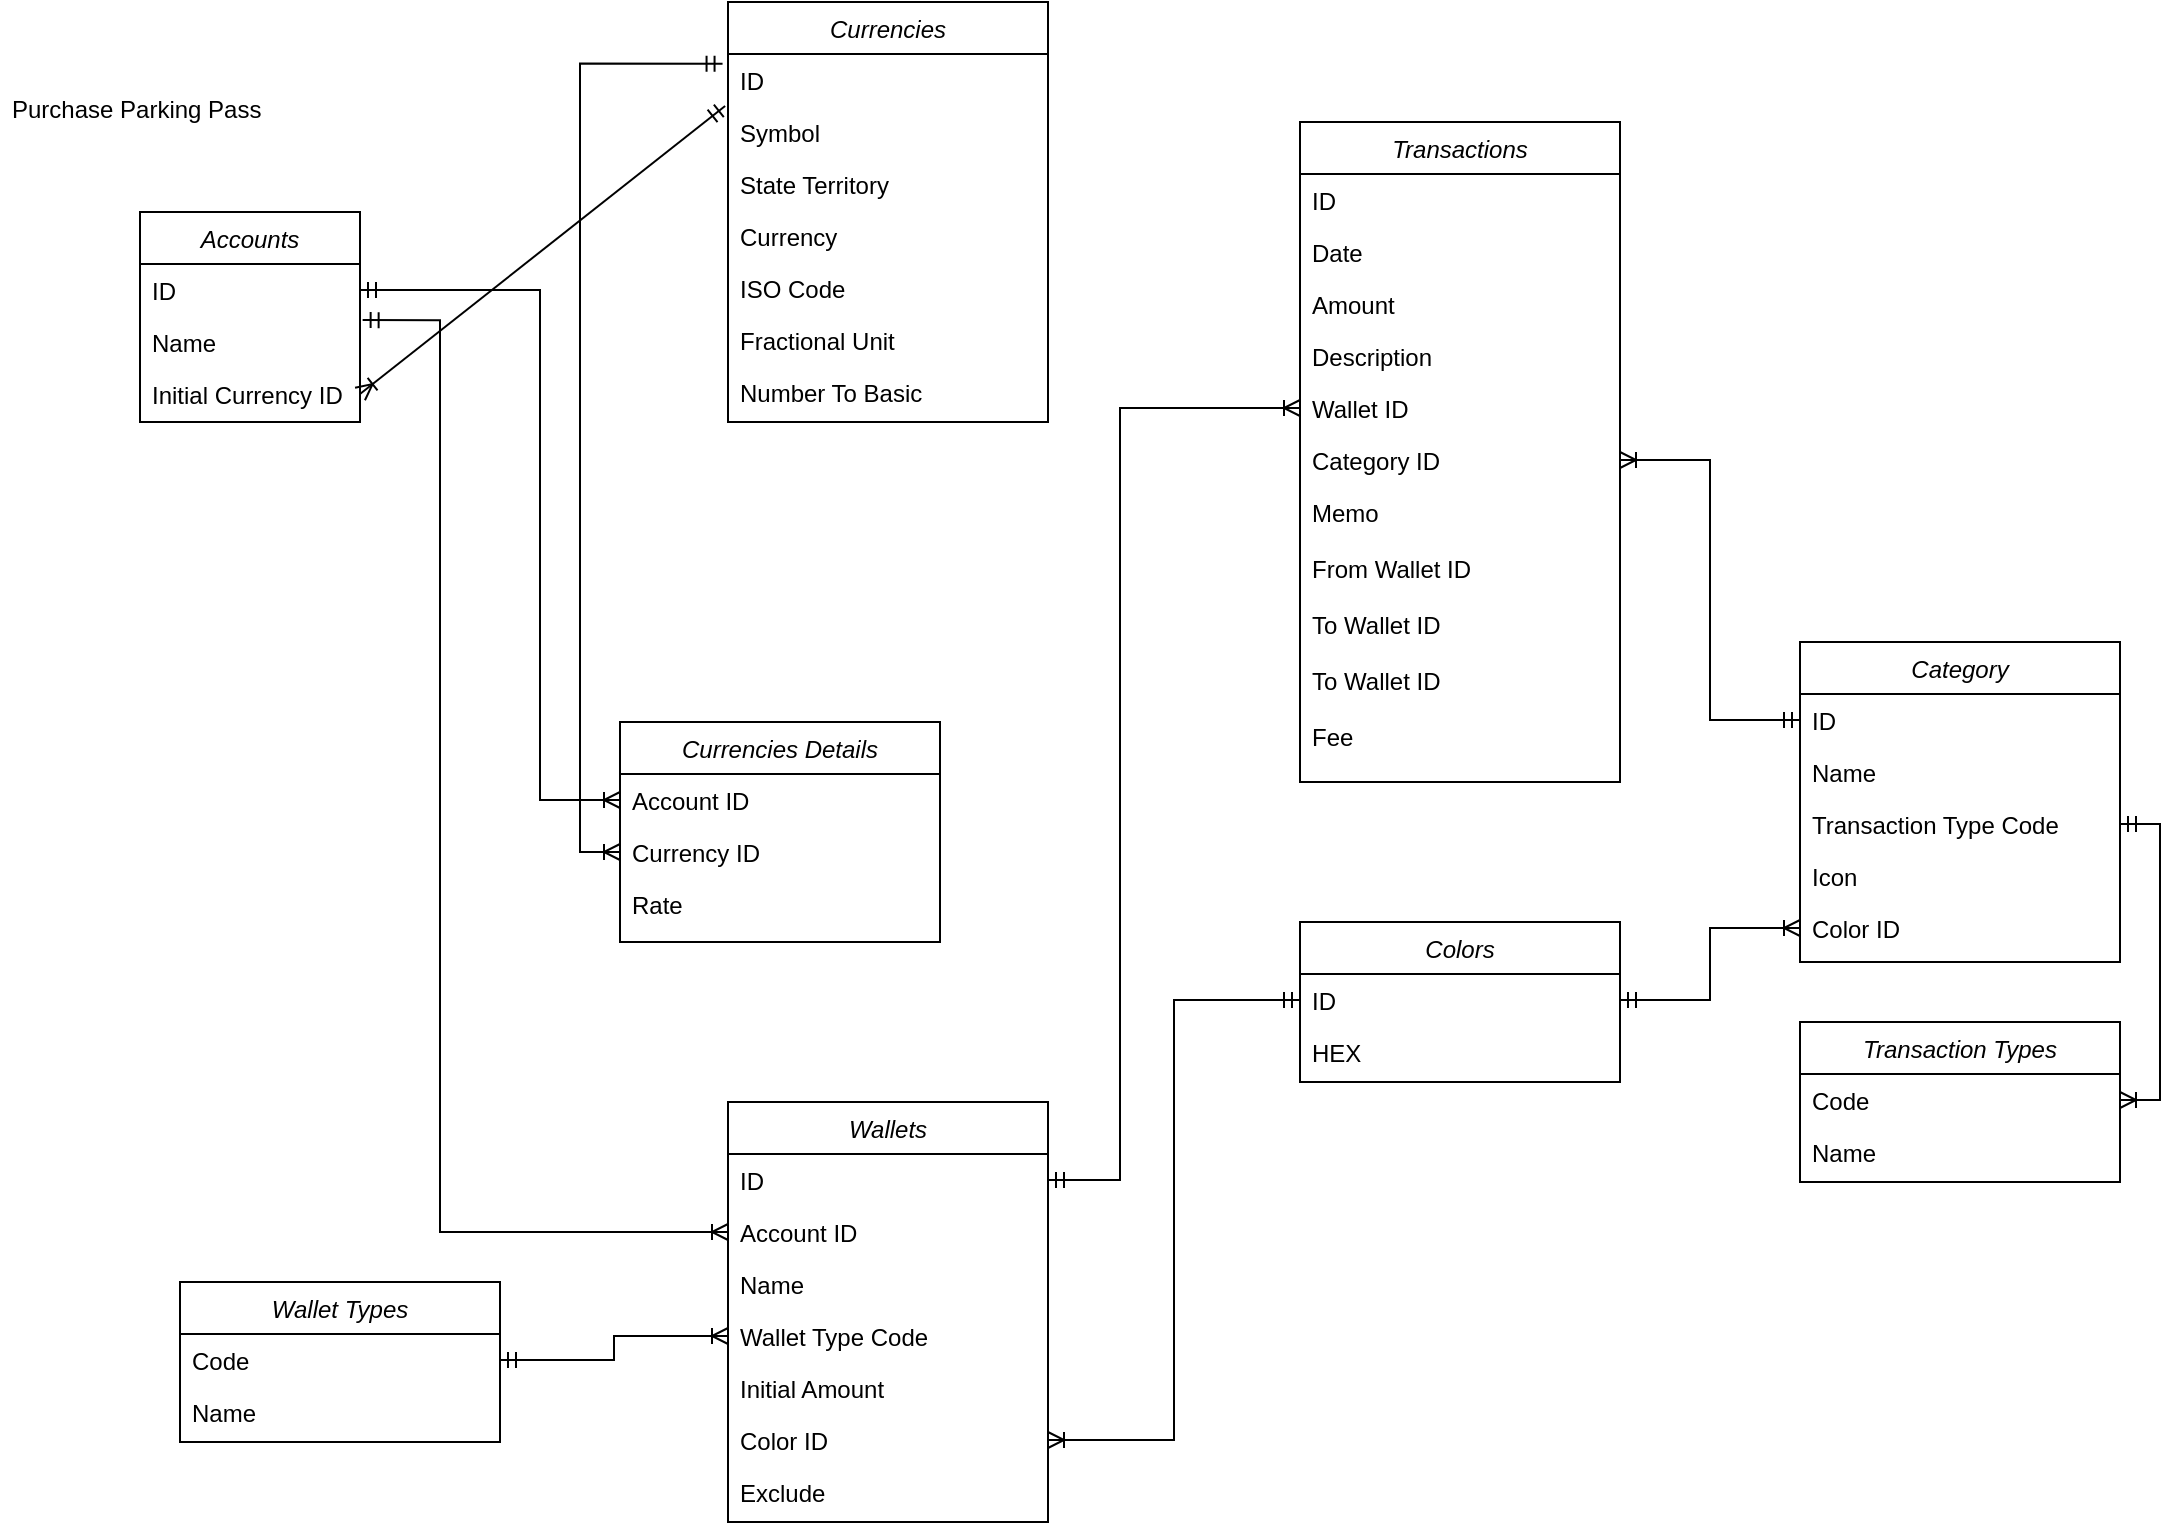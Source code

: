 <mxfile version="20.3.0" type="device"><diagram id="C5RBs43oDa-KdzZeNtuy" name="Page-1"><mxGraphModel dx="1031" dy="698" grid="1" gridSize="10" guides="1" tooltips="1" connect="1" arrows="1" fold="1" page="1" pageScale="1" pageWidth="827" pageHeight="1169" math="0" shadow="0"><root><mxCell id="WIyWlLk6GJQsqaUBKTNV-0"/><mxCell id="WIyWlLk6GJQsqaUBKTNV-1" parent="WIyWlLk6GJQsqaUBKTNV-0"/><mxCell id="zkfFHV4jXpPFQw0GAbJ--0" value="Currencies&#10;" style="swimlane;fontStyle=2;align=center;verticalAlign=top;childLayout=stackLayout;horizontal=1;startSize=26;horizontalStack=0;resizeParent=1;resizeLast=0;collapsible=1;marginBottom=0;rounded=0;shadow=0;strokeWidth=1;" parent="WIyWlLk6GJQsqaUBKTNV-1" vertex="1"><mxGeometry x="414" y="10" width="160" height="210" as="geometry"><mxRectangle x="230" y="140" width="160" height="26" as="alternateBounds"/></mxGeometry></mxCell><mxCell id="zkfFHV4jXpPFQw0GAbJ--1" value="ID" style="text;align=left;verticalAlign=top;spacingLeft=4;spacingRight=4;overflow=hidden;rotatable=0;points=[[0,0.5],[1,0.5]];portConstraint=eastwest;" parent="zkfFHV4jXpPFQw0GAbJ--0" vertex="1"><mxGeometry y="26" width="160" height="26" as="geometry"/></mxCell><mxCell id="zkfFHV4jXpPFQw0GAbJ--2" value="Symbol" style="text;align=left;verticalAlign=top;spacingLeft=4;spacingRight=4;overflow=hidden;rotatable=0;points=[[0,0.5],[1,0.5]];portConstraint=eastwest;rounded=0;shadow=0;html=0;" parent="zkfFHV4jXpPFQw0GAbJ--0" vertex="1"><mxGeometry y="52" width="160" height="26" as="geometry"/></mxCell><mxCell id="zkfFHV4jXpPFQw0GAbJ--3" value="State Territory" style="text;align=left;verticalAlign=top;spacingLeft=4;spacingRight=4;overflow=hidden;rotatable=0;points=[[0,0.5],[1,0.5]];portConstraint=eastwest;rounded=0;shadow=0;html=0;" parent="zkfFHV4jXpPFQw0GAbJ--0" vertex="1"><mxGeometry y="78" width="160" height="26" as="geometry"/></mxCell><mxCell id="y3tLPTbBt_VkTdbeAlVQ-5" value="Currency" style="text;align=left;verticalAlign=top;spacingLeft=4;spacingRight=4;overflow=hidden;rotatable=0;points=[[0,0.5],[1,0.5]];portConstraint=eastwest;rounded=0;shadow=0;html=0;" vertex="1" parent="zkfFHV4jXpPFQw0GAbJ--0"><mxGeometry y="104" width="160" height="26" as="geometry"/></mxCell><mxCell id="y3tLPTbBt_VkTdbeAlVQ-6" value="ISO Code" style="text;align=left;verticalAlign=top;spacingLeft=4;spacingRight=4;overflow=hidden;rotatable=0;points=[[0,0.5],[1,0.5]];portConstraint=eastwest;rounded=0;shadow=0;html=0;" vertex="1" parent="zkfFHV4jXpPFQw0GAbJ--0"><mxGeometry y="130" width="160" height="26" as="geometry"/></mxCell><mxCell id="y3tLPTbBt_VkTdbeAlVQ-7" value="Fractional Unit" style="text;align=left;verticalAlign=top;spacingLeft=4;spacingRight=4;overflow=hidden;rotatable=0;points=[[0,0.5],[1,0.5]];portConstraint=eastwest;rounded=0;shadow=0;html=0;" vertex="1" parent="zkfFHV4jXpPFQw0GAbJ--0"><mxGeometry y="156" width="160" height="26" as="geometry"/></mxCell><mxCell id="y3tLPTbBt_VkTdbeAlVQ-8" value="Number To Basic" style="text;align=left;verticalAlign=top;spacingLeft=4;spacingRight=4;overflow=hidden;rotatable=0;points=[[0,0.5],[1,0.5]];portConstraint=eastwest;rounded=0;shadow=0;html=0;" vertex="1" parent="zkfFHV4jXpPFQw0GAbJ--0"><mxGeometry y="182" width="160" height="26" as="geometry"/></mxCell><mxCell id="y3tLPTbBt_VkTdbeAlVQ-4" value="Purchase Parking Pass" style="text;align=left;verticalAlign=top;spacingLeft=4;spacingRight=4;overflow=hidden;rotatable=0;points=[[0,0.5],[1,0.5]];portConstraint=eastwest;" vertex="1" parent="WIyWlLk6GJQsqaUBKTNV-1"><mxGeometry x="50" y="50" width="160" height="40" as="geometry"/></mxCell><mxCell id="y3tLPTbBt_VkTdbeAlVQ-9" value="Wallets" style="swimlane;fontStyle=2;align=center;verticalAlign=top;childLayout=stackLayout;horizontal=1;startSize=26;horizontalStack=0;resizeParent=1;resizeLast=0;collapsible=1;marginBottom=0;rounded=0;shadow=0;strokeWidth=1;" vertex="1" parent="WIyWlLk6GJQsqaUBKTNV-1"><mxGeometry x="414" y="560" width="160" height="210" as="geometry"><mxRectangle x="230" y="140" width="160" height="26" as="alternateBounds"/></mxGeometry></mxCell><mxCell id="y3tLPTbBt_VkTdbeAlVQ-10" value="ID" style="text;align=left;verticalAlign=top;spacingLeft=4;spacingRight=4;overflow=hidden;rotatable=0;points=[[0,0.5],[1,0.5]];portConstraint=eastwest;" vertex="1" parent="y3tLPTbBt_VkTdbeAlVQ-9"><mxGeometry y="26" width="160" height="26" as="geometry"/></mxCell><mxCell id="y3tLPTbBt_VkTdbeAlVQ-11" value="Account ID" style="text;align=left;verticalAlign=top;spacingLeft=4;spacingRight=4;overflow=hidden;rotatable=0;points=[[0,0.5],[1,0.5]];portConstraint=eastwest;rounded=0;shadow=0;html=0;" vertex="1" parent="y3tLPTbBt_VkTdbeAlVQ-9"><mxGeometry y="52" width="160" height="26" as="geometry"/></mxCell><mxCell id="y3tLPTbBt_VkTdbeAlVQ-12" value="Name" style="text;align=left;verticalAlign=top;spacingLeft=4;spacingRight=4;overflow=hidden;rotatable=0;points=[[0,0.5],[1,0.5]];portConstraint=eastwest;rounded=0;shadow=0;html=0;" vertex="1" parent="y3tLPTbBt_VkTdbeAlVQ-9"><mxGeometry y="78" width="160" height="26" as="geometry"/></mxCell><mxCell id="y3tLPTbBt_VkTdbeAlVQ-13" value="Wallet Type Code" style="text;align=left;verticalAlign=top;spacingLeft=4;spacingRight=4;overflow=hidden;rotatable=0;points=[[0,0.5],[1,0.5]];portConstraint=eastwest;rounded=0;shadow=0;html=0;" vertex="1" parent="y3tLPTbBt_VkTdbeAlVQ-9"><mxGeometry y="104" width="160" height="26" as="geometry"/></mxCell><mxCell id="y3tLPTbBt_VkTdbeAlVQ-14" value="Initial Amount" style="text;align=left;verticalAlign=top;spacingLeft=4;spacingRight=4;overflow=hidden;rotatable=0;points=[[0,0.5],[1,0.5]];portConstraint=eastwest;rounded=0;shadow=0;html=0;" vertex="1" parent="y3tLPTbBt_VkTdbeAlVQ-9"><mxGeometry y="130" width="160" height="26" as="geometry"/></mxCell><mxCell id="y3tLPTbBt_VkTdbeAlVQ-15" value="Color ID" style="text;align=left;verticalAlign=top;spacingLeft=4;spacingRight=4;overflow=hidden;rotatable=0;points=[[0,0.5],[1,0.5]];portConstraint=eastwest;rounded=0;shadow=0;html=0;" vertex="1" parent="y3tLPTbBt_VkTdbeAlVQ-9"><mxGeometry y="156" width="160" height="26" as="geometry"/></mxCell><mxCell id="y3tLPTbBt_VkTdbeAlVQ-16" value="Exclude" style="text;align=left;verticalAlign=top;spacingLeft=4;spacingRight=4;overflow=hidden;rotatable=0;points=[[0,0.5],[1,0.5]];portConstraint=eastwest;rounded=0;shadow=0;html=0;" vertex="1" parent="y3tLPTbBt_VkTdbeAlVQ-9"><mxGeometry y="182" width="160" height="26" as="geometry"/></mxCell><mxCell id="y3tLPTbBt_VkTdbeAlVQ-17" value="Wallet Types" style="swimlane;fontStyle=2;align=center;verticalAlign=top;childLayout=stackLayout;horizontal=1;startSize=26;horizontalStack=0;resizeParent=1;resizeLast=0;collapsible=1;marginBottom=0;rounded=0;shadow=0;strokeWidth=1;" vertex="1" parent="WIyWlLk6GJQsqaUBKTNV-1"><mxGeometry x="140" y="650" width="160" height="80" as="geometry"><mxRectangle x="230" y="140" width="160" height="26" as="alternateBounds"/></mxGeometry></mxCell><mxCell id="y3tLPTbBt_VkTdbeAlVQ-18" value="Code" style="text;align=left;verticalAlign=top;spacingLeft=4;spacingRight=4;overflow=hidden;rotatable=0;points=[[0,0.5],[1,0.5]];portConstraint=eastwest;" vertex="1" parent="y3tLPTbBt_VkTdbeAlVQ-17"><mxGeometry y="26" width="160" height="26" as="geometry"/></mxCell><mxCell id="y3tLPTbBt_VkTdbeAlVQ-19" value="Name" style="text;align=left;verticalAlign=top;spacingLeft=4;spacingRight=4;overflow=hidden;rotatable=0;points=[[0,0.5],[1,0.5]];portConstraint=eastwest;rounded=0;shadow=0;html=0;" vertex="1" parent="y3tLPTbBt_VkTdbeAlVQ-17"><mxGeometry y="52" width="160" height="26" as="geometry"/></mxCell><mxCell id="y3tLPTbBt_VkTdbeAlVQ-25" value="Accounts" style="swimlane;fontStyle=2;align=center;verticalAlign=top;childLayout=stackLayout;horizontal=1;startSize=26;horizontalStack=0;resizeParent=1;resizeLast=0;collapsible=1;marginBottom=0;rounded=0;shadow=0;strokeWidth=1;" vertex="1" parent="WIyWlLk6GJQsqaUBKTNV-1"><mxGeometry x="120" y="115" width="110" height="105" as="geometry"><mxRectangle x="230" y="140" width="160" height="26" as="alternateBounds"/></mxGeometry></mxCell><mxCell id="y3tLPTbBt_VkTdbeAlVQ-26" value="ID" style="text;align=left;verticalAlign=top;spacingLeft=4;spacingRight=4;overflow=hidden;rotatable=0;points=[[0,0.5],[1,0.5]];portConstraint=eastwest;" vertex="1" parent="y3tLPTbBt_VkTdbeAlVQ-25"><mxGeometry y="26" width="110" height="26" as="geometry"/></mxCell><mxCell id="y3tLPTbBt_VkTdbeAlVQ-27" value="Name" style="text;align=left;verticalAlign=top;spacingLeft=4;spacingRight=4;overflow=hidden;rotatable=0;points=[[0,0.5],[1,0.5]];portConstraint=eastwest;rounded=0;shadow=0;html=0;" vertex="1" parent="y3tLPTbBt_VkTdbeAlVQ-25"><mxGeometry y="52" width="110" height="26" as="geometry"/></mxCell><mxCell id="y3tLPTbBt_VkTdbeAlVQ-101" value="Initial Currency ID&#10;" style="text;align=left;verticalAlign=top;spacingLeft=4;spacingRight=4;overflow=hidden;rotatable=0;points=[[0,0.5],[1,0.5]];portConstraint=eastwest;rounded=0;shadow=0;html=0;" vertex="1" parent="y3tLPTbBt_VkTdbeAlVQ-25"><mxGeometry y="78" width="110" height="26" as="geometry"/></mxCell><mxCell id="y3tLPTbBt_VkTdbeAlVQ-33" value="Category" style="swimlane;fontStyle=2;align=center;verticalAlign=top;childLayout=stackLayout;horizontal=1;startSize=26;horizontalStack=0;resizeParent=1;resizeLast=0;collapsible=1;marginBottom=0;rounded=0;shadow=0;strokeWidth=1;" vertex="1" parent="WIyWlLk6GJQsqaUBKTNV-1"><mxGeometry x="950" y="330" width="160" height="160" as="geometry"><mxRectangle x="230" y="140" width="160" height="26" as="alternateBounds"/></mxGeometry></mxCell><mxCell id="y3tLPTbBt_VkTdbeAlVQ-34" value="ID" style="text;align=left;verticalAlign=top;spacingLeft=4;spacingRight=4;overflow=hidden;rotatable=0;points=[[0,0.5],[1,0.5]];portConstraint=eastwest;" vertex="1" parent="y3tLPTbBt_VkTdbeAlVQ-33"><mxGeometry y="26" width="160" height="26" as="geometry"/></mxCell><mxCell id="y3tLPTbBt_VkTdbeAlVQ-35" value="Name" style="text;align=left;verticalAlign=top;spacingLeft=4;spacingRight=4;overflow=hidden;rotatable=0;points=[[0,0.5],[1,0.5]];portConstraint=eastwest;rounded=0;shadow=0;html=0;" vertex="1" parent="y3tLPTbBt_VkTdbeAlVQ-33"><mxGeometry y="52" width="160" height="26" as="geometry"/></mxCell><mxCell id="y3tLPTbBt_VkTdbeAlVQ-36" value="Transaction Type Code" style="text;align=left;verticalAlign=top;spacingLeft=4;spacingRight=4;overflow=hidden;rotatable=0;points=[[0,0.5],[1,0.5]];portConstraint=eastwest;rounded=0;shadow=0;html=0;" vertex="1" parent="y3tLPTbBt_VkTdbeAlVQ-33"><mxGeometry y="78" width="160" height="26" as="geometry"/></mxCell><mxCell id="y3tLPTbBt_VkTdbeAlVQ-37" value="Icon" style="text;align=left;verticalAlign=top;spacingLeft=4;spacingRight=4;overflow=hidden;rotatable=0;points=[[0,0.5],[1,0.5]];portConstraint=eastwest;rounded=0;shadow=0;html=0;" vertex="1" parent="y3tLPTbBt_VkTdbeAlVQ-33"><mxGeometry y="104" width="160" height="26" as="geometry"/></mxCell><mxCell id="y3tLPTbBt_VkTdbeAlVQ-38" value="Color ID" style="text;align=left;verticalAlign=top;spacingLeft=4;spacingRight=4;overflow=hidden;rotatable=0;points=[[0,0.5],[1,0.5]];portConstraint=eastwest;rounded=0;shadow=0;html=0;" vertex="1" parent="y3tLPTbBt_VkTdbeAlVQ-33"><mxGeometry y="130" width="160" height="26" as="geometry"/></mxCell><mxCell id="y3tLPTbBt_VkTdbeAlVQ-49" value="Colors" style="swimlane;fontStyle=2;align=center;verticalAlign=top;childLayout=stackLayout;horizontal=1;startSize=26;horizontalStack=0;resizeParent=1;resizeLast=0;collapsible=1;marginBottom=0;rounded=0;shadow=0;strokeWidth=1;" vertex="1" parent="WIyWlLk6GJQsqaUBKTNV-1"><mxGeometry x="700" y="470" width="160" height="80" as="geometry"><mxRectangle x="230" y="140" width="160" height="26" as="alternateBounds"/></mxGeometry></mxCell><mxCell id="y3tLPTbBt_VkTdbeAlVQ-50" value="ID" style="text;align=left;verticalAlign=top;spacingLeft=4;spacingRight=4;overflow=hidden;rotatable=0;points=[[0,0.5],[1,0.5]];portConstraint=eastwest;" vertex="1" parent="y3tLPTbBt_VkTdbeAlVQ-49"><mxGeometry y="26" width="160" height="26" as="geometry"/></mxCell><mxCell id="y3tLPTbBt_VkTdbeAlVQ-51" value="HEX" style="text;align=left;verticalAlign=top;spacingLeft=4;spacingRight=4;overflow=hidden;rotatable=0;points=[[0,0.5],[1,0.5]];portConstraint=eastwest;rounded=0;shadow=0;html=0;" vertex="1" parent="y3tLPTbBt_VkTdbeAlVQ-49"><mxGeometry y="52" width="160" height="26" as="geometry"/></mxCell><mxCell id="y3tLPTbBt_VkTdbeAlVQ-57" value="Transactions" style="swimlane;fontStyle=2;align=center;verticalAlign=top;childLayout=stackLayout;horizontal=1;startSize=26;horizontalStack=0;resizeParent=1;resizeLast=0;collapsible=1;marginBottom=0;rounded=0;shadow=0;strokeWidth=1;" vertex="1" parent="WIyWlLk6GJQsqaUBKTNV-1"><mxGeometry x="700" y="70" width="160" height="330" as="geometry"><mxRectangle x="230" y="140" width="160" height="26" as="alternateBounds"/></mxGeometry></mxCell><mxCell id="y3tLPTbBt_VkTdbeAlVQ-58" value="ID" style="text;align=left;verticalAlign=top;spacingLeft=4;spacingRight=4;overflow=hidden;rotatable=0;points=[[0,0.5],[1,0.5]];portConstraint=eastwest;" vertex="1" parent="y3tLPTbBt_VkTdbeAlVQ-57"><mxGeometry y="26" width="160" height="26" as="geometry"/></mxCell><mxCell id="y3tLPTbBt_VkTdbeAlVQ-59" value="Date" style="text;align=left;verticalAlign=top;spacingLeft=4;spacingRight=4;overflow=hidden;rotatable=0;points=[[0,0.5],[1,0.5]];portConstraint=eastwest;rounded=0;shadow=0;html=0;" vertex="1" parent="y3tLPTbBt_VkTdbeAlVQ-57"><mxGeometry y="52" width="160" height="26" as="geometry"/></mxCell><mxCell id="y3tLPTbBt_VkTdbeAlVQ-60" value="Amount" style="text;align=left;verticalAlign=top;spacingLeft=4;spacingRight=4;overflow=hidden;rotatable=0;points=[[0,0.5],[1,0.5]];portConstraint=eastwest;rounded=0;shadow=0;html=0;" vertex="1" parent="y3tLPTbBt_VkTdbeAlVQ-57"><mxGeometry y="78" width="160" height="26" as="geometry"/></mxCell><mxCell id="y3tLPTbBt_VkTdbeAlVQ-61" value="Description" style="text;align=left;verticalAlign=top;spacingLeft=4;spacingRight=4;overflow=hidden;rotatable=0;points=[[0,0.5],[1,0.5]];portConstraint=eastwest;rounded=0;shadow=0;html=0;" vertex="1" parent="y3tLPTbBt_VkTdbeAlVQ-57"><mxGeometry y="104" width="160" height="26" as="geometry"/></mxCell><mxCell id="y3tLPTbBt_VkTdbeAlVQ-63" value="Wallet ID" style="text;align=left;verticalAlign=top;spacingLeft=4;spacingRight=4;overflow=hidden;rotatable=0;points=[[0,0.5],[1,0.5]];portConstraint=eastwest;rounded=0;shadow=0;html=0;" vertex="1" parent="y3tLPTbBt_VkTdbeAlVQ-57"><mxGeometry y="130" width="160" height="26" as="geometry"/></mxCell><mxCell id="y3tLPTbBt_VkTdbeAlVQ-62" value="Category ID" style="text;align=left;verticalAlign=top;spacingLeft=4;spacingRight=4;overflow=hidden;rotatable=0;points=[[0,0.5],[1,0.5]];portConstraint=eastwest;rounded=0;shadow=0;html=0;" vertex="1" parent="y3tLPTbBt_VkTdbeAlVQ-57"><mxGeometry y="156" width="160" height="26" as="geometry"/></mxCell><mxCell id="y3tLPTbBt_VkTdbeAlVQ-64" value="Memo" style="text;align=left;verticalAlign=top;spacingLeft=4;spacingRight=4;overflow=hidden;rotatable=0;points=[[0,0.5],[1,0.5]];portConstraint=eastwest;rounded=0;shadow=0;html=0;" vertex="1" parent="y3tLPTbBt_VkTdbeAlVQ-57"><mxGeometry y="182" width="160" height="28" as="geometry"/></mxCell><mxCell id="y3tLPTbBt_VkTdbeAlVQ-65" value="From Wallet ID" style="text;align=left;verticalAlign=top;spacingLeft=4;spacingRight=4;overflow=hidden;rotatable=0;points=[[0,0.5],[1,0.5]];portConstraint=eastwest;rounded=0;shadow=0;html=0;" vertex="1" parent="y3tLPTbBt_VkTdbeAlVQ-57"><mxGeometry y="210" width="160" height="28" as="geometry"/></mxCell><mxCell id="y3tLPTbBt_VkTdbeAlVQ-66" value="To Wallet ID" style="text;align=left;verticalAlign=top;spacingLeft=4;spacingRight=4;overflow=hidden;rotatable=0;points=[[0,0.5],[1,0.5]];portConstraint=eastwest;rounded=0;shadow=0;html=0;" vertex="1" parent="y3tLPTbBt_VkTdbeAlVQ-57"><mxGeometry y="238" width="160" height="28" as="geometry"/></mxCell><mxCell id="y3tLPTbBt_VkTdbeAlVQ-74" value="To Wallet ID" style="text;align=left;verticalAlign=top;spacingLeft=4;spacingRight=4;overflow=hidden;rotatable=0;points=[[0,0.5],[1,0.5]];portConstraint=eastwest;rounded=0;shadow=0;html=0;" vertex="1" parent="y3tLPTbBt_VkTdbeAlVQ-57"><mxGeometry y="266" width="160" height="28" as="geometry"/></mxCell><mxCell id="y3tLPTbBt_VkTdbeAlVQ-81" value="Fee" style="text;align=left;verticalAlign=top;spacingLeft=4;spacingRight=4;overflow=hidden;rotatable=0;points=[[0,0.5],[1,0.5]];portConstraint=eastwest;rounded=0;shadow=0;html=0;" vertex="1" parent="y3tLPTbBt_VkTdbeAlVQ-57"><mxGeometry y="294" width="160" height="28" as="geometry"/></mxCell><mxCell id="y3tLPTbBt_VkTdbeAlVQ-76" value="Transaction Types" style="swimlane;fontStyle=2;align=center;verticalAlign=top;childLayout=stackLayout;horizontal=1;startSize=26;horizontalStack=0;resizeParent=1;resizeLast=0;collapsible=1;marginBottom=0;rounded=0;shadow=0;strokeWidth=1;" vertex="1" parent="WIyWlLk6GJQsqaUBKTNV-1"><mxGeometry x="950" y="520" width="160" height="80" as="geometry"><mxRectangle x="230" y="140" width="160" height="26" as="alternateBounds"/></mxGeometry></mxCell><mxCell id="y3tLPTbBt_VkTdbeAlVQ-77" value="Code" style="text;align=left;verticalAlign=top;spacingLeft=4;spacingRight=4;overflow=hidden;rotatable=0;points=[[0,0.5],[1,0.5]];portConstraint=eastwest;" vertex="1" parent="y3tLPTbBt_VkTdbeAlVQ-76"><mxGeometry y="26" width="160" height="26" as="geometry"/></mxCell><mxCell id="y3tLPTbBt_VkTdbeAlVQ-78" value="Name" style="text;align=left;verticalAlign=top;spacingLeft=4;spacingRight=4;overflow=hidden;rotatable=0;points=[[0,0.5],[1,0.5]];portConstraint=eastwest;rounded=0;shadow=0;html=0;" vertex="1" parent="y3tLPTbBt_VkTdbeAlVQ-76"><mxGeometry y="52" width="160" height="26" as="geometry"/></mxCell><mxCell id="y3tLPTbBt_VkTdbeAlVQ-94" value="" style="edgeStyle=elbowEdgeStyle;fontSize=12;html=1;endArrow=ERoneToMany;startArrow=ERmandOne;rounded=0;exitX=1;exitY=0.5;exitDx=0;exitDy=0;entryX=1;entryY=0.5;entryDx=0;entryDy=0;" edge="1" parent="WIyWlLk6GJQsqaUBKTNV-1" source="y3tLPTbBt_VkTdbeAlVQ-36" target="y3tLPTbBt_VkTdbeAlVQ-77"><mxGeometry width="100" height="100" relative="1" as="geometry"><mxPoint x="520" y="710" as="sourcePoint"/><mxPoint x="620" y="610" as="targetPoint"/><Array as="points"><mxPoint x="1130" y="520"/></Array></mxGeometry></mxCell><mxCell id="y3tLPTbBt_VkTdbeAlVQ-95" value="Currencies Details&#10;" style="swimlane;fontStyle=2;align=center;verticalAlign=top;childLayout=stackLayout;horizontal=1;startSize=26;horizontalStack=0;resizeParent=1;resizeLast=0;collapsible=1;marginBottom=0;rounded=0;shadow=0;strokeWidth=1;" vertex="1" parent="WIyWlLk6GJQsqaUBKTNV-1"><mxGeometry x="360" y="370" width="160" height="110" as="geometry"><mxRectangle x="230" y="140" width="160" height="26" as="alternateBounds"/></mxGeometry></mxCell><mxCell id="y3tLPTbBt_VkTdbeAlVQ-96" value="Account ID" style="text;align=left;verticalAlign=top;spacingLeft=4;spacingRight=4;overflow=hidden;rotatable=0;points=[[0,0.5],[1,0.5]];portConstraint=eastwest;" vertex="1" parent="y3tLPTbBt_VkTdbeAlVQ-95"><mxGeometry y="26" width="160" height="26" as="geometry"/></mxCell><mxCell id="y3tLPTbBt_VkTdbeAlVQ-98" value="Currency ID" style="text;align=left;verticalAlign=top;spacingLeft=4;spacingRight=4;overflow=hidden;rotatable=0;points=[[0,0.5],[1,0.5]];portConstraint=eastwest;rounded=0;shadow=0;html=0;" vertex="1" parent="y3tLPTbBt_VkTdbeAlVQ-95"><mxGeometry y="52" width="160" height="26" as="geometry"/></mxCell><mxCell id="y3tLPTbBt_VkTdbeAlVQ-97" value="Rate" style="text;align=left;verticalAlign=top;spacingLeft=4;spacingRight=4;overflow=hidden;rotatable=0;points=[[0,0.5],[1,0.5]];portConstraint=eastwest;rounded=0;shadow=0;html=0;" vertex="1" parent="y3tLPTbBt_VkTdbeAlVQ-95"><mxGeometry y="78" width="160" height="26" as="geometry"/></mxCell><mxCell id="y3tLPTbBt_VkTdbeAlVQ-89" value="" style="fontSize=12;html=1;endArrow=ERoneToMany;startArrow=ERmandOne;rounded=0;elbow=vertical;entryX=0;entryY=0.5;entryDx=0;entryDy=0;exitX=1.012;exitY=0.079;exitDx=0;exitDy=0;edgeStyle=orthogonalEdgeStyle;exitPerimeter=0;" edge="1" parent="WIyWlLk6GJQsqaUBKTNV-1" source="y3tLPTbBt_VkTdbeAlVQ-27" target="y3tLPTbBt_VkTdbeAlVQ-11"><mxGeometry width="100" height="100" relative="1" as="geometry"><mxPoint x="190" y="350" as="sourcePoint"/><mxPoint x="290" y="250" as="targetPoint"/><Array as="points"><mxPoint x="270" y="169"/><mxPoint x="270" y="625"/></Array></mxGeometry></mxCell><mxCell id="y3tLPTbBt_VkTdbeAlVQ-91" value="" style="fontSize=12;html=1;endArrow=ERoneToMany;startArrow=ERmandOne;rounded=0;elbow=vertical;entryX=0;entryY=0.5;entryDx=0;entryDy=0;exitX=1;exitY=0.5;exitDx=0;exitDy=0;edgeStyle=orthogonalEdgeStyle;" edge="1" parent="WIyWlLk6GJQsqaUBKTNV-1" source="y3tLPTbBt_VkTdbeAlVQ-18" target="y3tLPTbBt_VkTdbeAlVQ-13"><mxGeometry width="100" height="100" relative="1" as="geometry"><mxPoint x="550" y="630" as="sourcePoint"/><mxPoint x="470" y="510" as="targetPoint"/></mxGeometry></mxCell><mxCell id="y3tLPTbBt_VkTdbeAlVQ-102" value="" style="fontSize=12;html=1;endArrow=ERoneToMany;startArrow=ERmandOne;rounded=0;elbow=vertical;exitX=-0.009;exitY=1;exitDx=0;exitDy=0;entryX=1;entryY=0.5;entryDx=0;entryDy=0;exitPerimeter=0;" edge="1" parent="WIyWlLk6GJQsqaUBKTNV-1" source="zkfFHV4jXpPFQw0GAbJ--1" target="y3tLPTbBt_VkTdbeAlVQ-101"><mxGeometry width="100" height="100" relative="1" as="geometry"><mxPoint x="410" y="80" as="sourcePoint"/><mxPoint x="290" y="70" as="targetPoint"/></mxGeometry></mxCell><mxCell id="y3tLPTbBt_VkTdbeAlVQ-90" value="" style="fontSize=12;html=1;endArrow=ERoneToMany;startArrow=ERmandOne;rounded=0;elbow=vertical;entryX=1;entryY=0.5;entryDx=0;entryDy=0;exitX=0;exitY=0.5;exitDx=0;exitDy=0;edgeStyle=orthogonalEdgeStyle;" edge="1" parent="WIyWlLk6GJQsqaUBKTNV-1" source="y3tLPTbBt_VkTdbeAlVQ-50" target="y3tLPTbBt_VkTdbeAlVQ-15"><mxGeometry width="100" height="100" relative="1" as="geometry"><mxPoint x="630" y="635.0" as="sourcePoint"/><mxPoint x="510" y="530" as="targetPoint"/></mxGeometry></mxCell><mxCell id="y3tLPTbBt_VkTdbeAlVQ-93" value="" style="fontSize=12;html=1;endArrow=ERoneToMany;startArrow=ERmandOne;rounded=0;elbow=vertical;exitX=1;exitY=0.5;exitDx=0;exitDy=0;entryX=0;entryY=0.5;entryDx=0;entryDy=0;edgeStyle=orthogonalEdgeStyle;" edge="1" parent="WIyWlLk6GJQsqaUBKTNV-1" source="y3tLPTbBt_VkTdbeAlVQ-50" target="y3tLPTbBt_VkTdbeAlVQ-38"><mxGeometry width="100" height="100" relative="1" as="geometry"><mxPoint x="900" y="379" as="sourcePoint"/><mxPoint x="850" y="249" as="targetPoint"/></mxGeometry></mxCell><mxCell id="y3tLPTbBt_VkTdbeAlVQ-85" value="" style="fontSize=12;html=1;endArrow=ERoneToMany;startArrow=ERmandOne;rounded=0;exitX=1;exitY=0.5;exitDx=0;exitDy=0;entryX=0;entryY=0.5;entryDx=0;entryDy=0;edgeStyle=orthogonalEdgeStyle;" edge="1" parent="WIyWlLk6GJQsqaUBKTNV-1" source="y3tLPTbBt_VkTdbeAlVQ-10" target="y3tLPTbBt_VkTdbeAlVQ-63"><mxGeometry width="100" height="100" relative="1" as="geometry"><mxPoint x="690" y="350" as="sourcePoint"/><mxPoint x="740" y="210" as="targetPoint"/><Array as="points"><mxPoint x="610" y="599"/><mxPoint x="610" y="213"/></Array></mxGeometry></mxCell><mxCell id="y3tLPTbBt_VkTdbeAlVQ-100" value="" style="fontSize=12;html=1;endArrow=ERoneToMany;startArrow=ERmandOne;rounded=0;elbow=vertical;exitX=-0.017;exitY=0.186;exitDx=0;exitDy=0;entryX=0;entryY=0.5;entryDx=0;entryDy=0;edgeStyle=orthogonalEdgeStyle;exitPerimeter=0;" edge="1" parent="WIyWlLk6GJQsqaUBKTNV-1" source="zkfFHV4jXpPFQw0GAbJ--1" target="y3tLPTbBt_VkTdbeAlVQ-98"><mxGeometry width="100" height="100" relative="1" as="geometry"><mxPoint x="260" y="-140" as="sourcePoint"/><mxPoint x="370" y="100" as="targetPoint"/><Array as="points"><mxPoint x="340" y="41"/><mxPoint x="340" y="435"/></Array></mxGeometry></mxCell><mxCell id="y3tLPTbBt_VkTdbeAlVQ-99" value="" style="fontSize=12;html=1;endArrow=ERoneToMany;startArrow=ERmandOne;rounded=0;elbow=vertical;exitX=1;exitY=0.5;exitDx=0;exitDy=0;edgeStyle=orthogonalEdgeStyle;entryX=0;entryY=0.5;entryDx=0;entryDy=0;" edge="1" parent="WIyWlLk6GJQsqaUBKTNV-1" source="y3tLPTbBt_VkTdbeAlVQ-26" target="y3tLPTbBt_VkTdbeAlVQ-96"><mxGeometry width="100" height="100" relative="1" as="geometry"><mxPoint x="230" y="140" as="sourcePoint"/><mxPoint x="350" y="250" as="targetPoint"/><Array as="points"><mxPoint x="320" y="154"/><mxPoint x="320" y="409"/></Array></mxGeometry></mxCell><mxCell id="y3tLPTbBt_VkTdbeAlVQ-92" value="" style="fontSize=12;html=1;endArrow=ERoneToMany;startArrow=ERmandOne;rounded=0;elbow=vertical;exitX=0;exitY=0.5;exitDx=0;exitDy=0;entryX=1;entryY=0.5;entryDx=0;entryDy=0;edgeStyle=orthogonalEdgeStyle;" edge="1" parent="WIyWlLk6GJQsqaUBKTNV-1" source="y3tLPTbBt_VkTdbeAlVQ-34" target="y3tLPTbBt_VkTdbeAlVQ-62"><mxGeometry width="100" height="100" relative="1" as="geometry"><mxPoint x="970" y="150" as="sourcePoint"/><mxPoint x="870" y="250" as="targetPoint"/></mxGeometry></mxCell></root></mxGraphModel></diagram></mxfile>